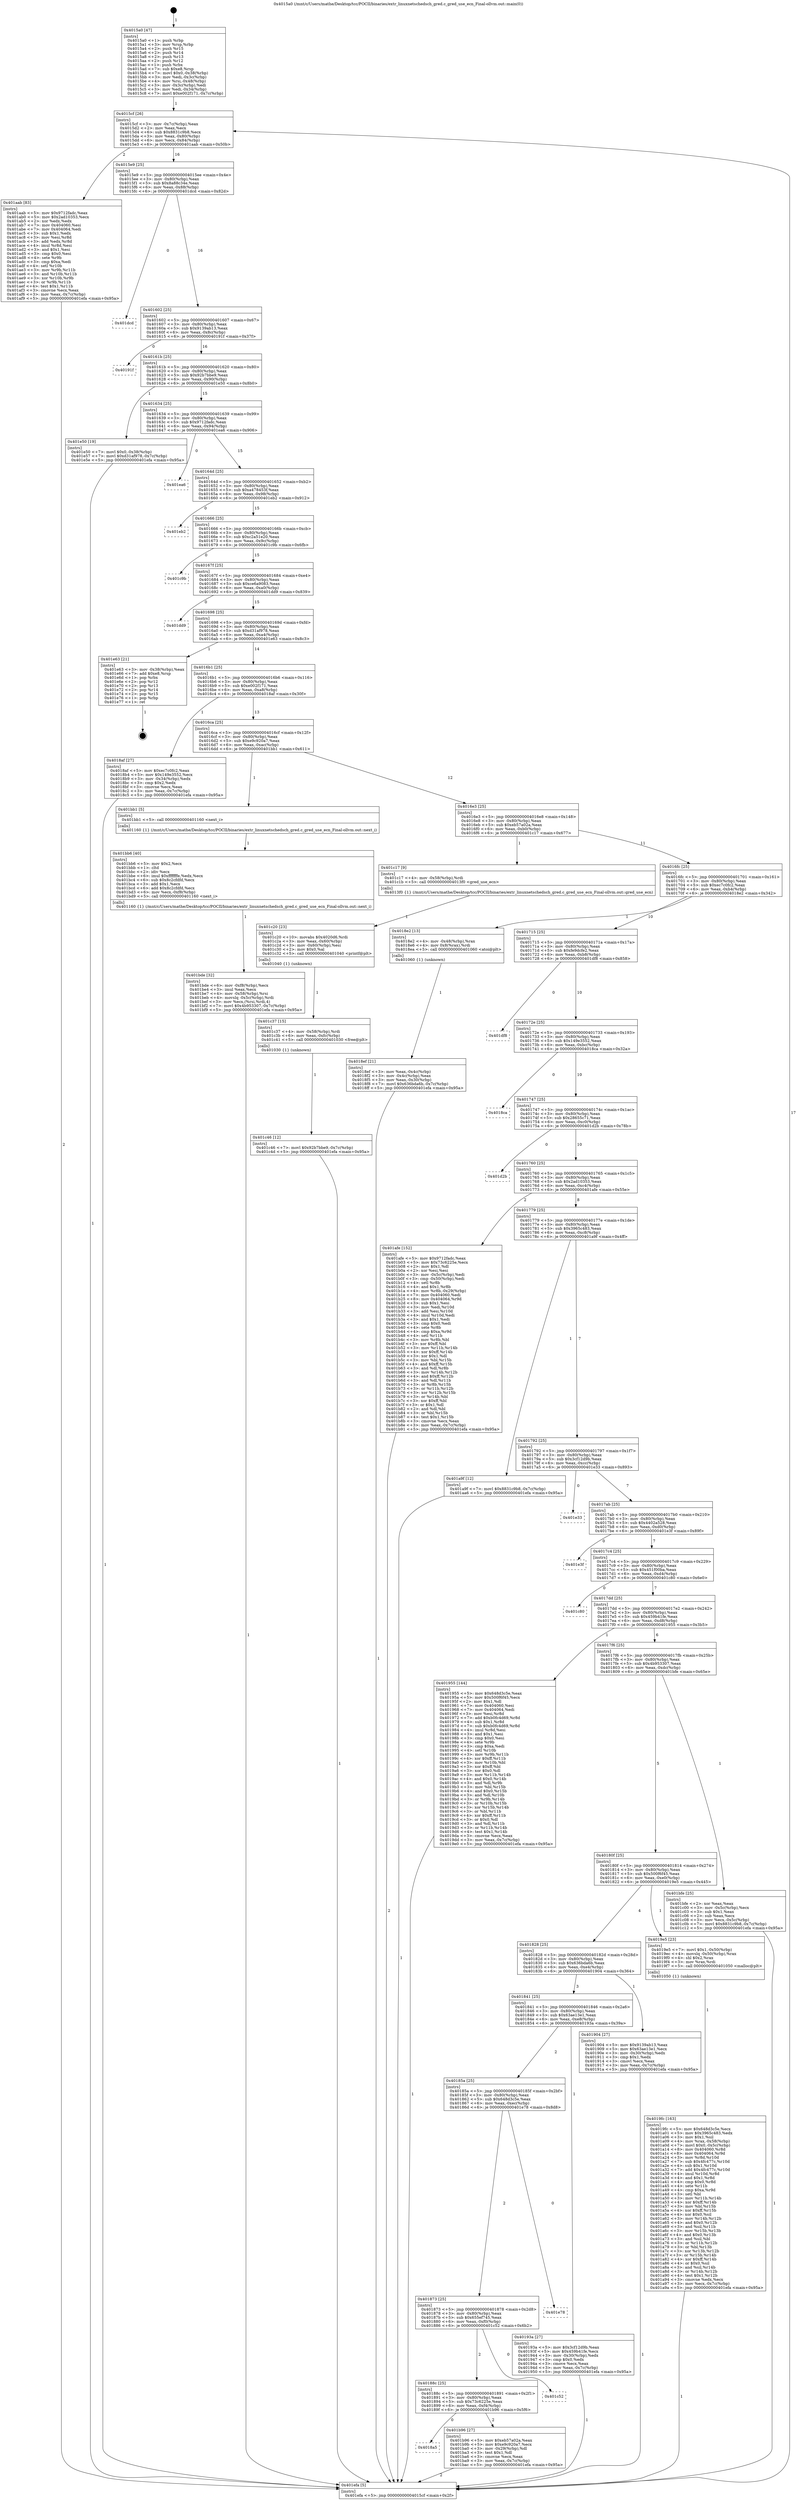 digraph "0x4015a0" {
  label = "0x4015a0 (/mnt/c/Users/mathe/Desktop/tcc/POCII/binaries/extr_linuxnetschedsch_gred.c_gred_use_ecn_Final-ollvm.out::main(0))"
  labelloc = "t"
  node[shape=record]

  Entry [label="",width=0.3,height=0.3,shape=circle,fillcolor=black,style=filled]
  "0x4015cf" [label="{
     0x4015cf [26]\l
     | [instrs]\l
     &nbsp;&nbsp;0x4015cf \<+3\>: mov -0x7c(%rbp),%eax\l
     &nbsp;&nbsp;0x4015d2 \<+2\>: mov %eax,%ecx\l
     &nbsp;&nbsp;0x4015d4 \<+6\>: sub $0x8831c9b8,%ecx\l
     &nbsp;&nbsp;0x4015da \<+3\>: mov %eax,-0x80(%rbp)\l
     &nbsp;&nbsp;0x4015dd \<+6\>: mov %ecx,-0x84(%rbp)\l
     &nbsp;&nbsp;0x4015e3 \<+6\>: je 0000000000401aab \<main+0x50b\>\l
  }"]
  "0x401aab" [label="{
     0x401aab [83]\l
     | [instrs]\l
     &nbsp;&nbsp;0x401aab \<+5\>: mov $0x9712fadc,%eax\l
     &nbsp;&nbsp;0x401ab0 \<+5\>: mov $0x2ad10353,%ecx\l
     &nbsp;&nbsp;0x401ab5 \<+2\>: xor %edx,%edx\l
     &nbsp;&nbsp;0x401ab7 \<+7\>: mov 0x404060,%esi\l
     &nbsp;&nbsp;0x401abe \<+7\>: mov 0x404064,%edi\l
     &nbsp;&nbsp;0x401ac5 \<+3\>: sub $0x1,%edx\l
     &nbsp;&nbsp;0x401ac8 \<+3\>: mov %esi,%r8d\l
     &nbsp;&nbsp;0x401acb \<+3\>: add %edx,%r8d\l
     &nbsp;&nbsp;0x401ace \<+4\>: imul %r8d,%esi\l
     &nbsp;&nbsp;0x401ad2 \<+3\>: and $0x1,%esi\l
     &nbsp;&nbsp;0x401ad5 \<+3\>: cmp $0x0,%esi\l
     &nbsp;&nbsp;0x401ad8 \<+4\>: sete %r9b\l
     &nbsp;&nbsp;0x401adc \<+3\>: cmp $0xa,%edi\l
     &nbsp;&nbsp;0x401adf \<+4\>: setl %r10b\l
     &nbsp;&nbsp;0x401ae3 \<+3\>: mov %r9b,%r11b\l
     &nbsp;&nbsp;0x401ae6 \<+3\>: and %r10b,%r11b\l
     &nbsp;&nbsp;0x401ae9 \<+3\>: xor %r10b,%r9b\l
     &nbsp;&nbsp;0x401aec \<+3\>: or %r9b,%r11b\l
     &nbsp;&nbsp;0x401aef \<+4\>: test $0x1,%r11b\l
     &nbsp;&nbsp;0x401af3 \<+3\>: cmovne %ecx,%eax\l
     &nbsp;&nbsp;0x401af6 \<+3\>: mov %eax,-0x7c(%rbp)\l
     &nbsp;&nbsp;0x401af9 \<+5\>: jmp 0000000000401efa \<main+0x95a\>\l
  }"]
  "0x4015e9" [label="{
     0x4015e9 [25]\l
     | [instrs]\l
     &nbsp;&nbsp;0x4015e9 \<+5\>: jmp 00000000004015ee \<main+0x4e\>\l
     &nbsp;&nbsp;0x4015ee \<+3\>: mov -0x80(%rbp),%eax\l
     &nbsp;&nbsp;0x4015f1 \<+5\>: sub $0x8a88c34e,%eax\l
     &nbsp;&nbsp;0x4015f6 \<+6\>: mov %eax,-0x88(%rbp)\l
     &nbsp;&nbsp;0x4015fc \<+6\>: je 0000000000401dcd \<main+0x82d\>\l
  }"]
  Exit [label="",width=0.3,height=0.3,shape=circle,fillcolor=black,style=filled,peripheries=2]
  "0x401dcd" [label="{
     0x401dcd\l
  }", style=dashed]
  "0x401602" [label="{
     0x401602 [25]\l
     | [instrs]\l
     &nbsp;&nbsp;0x401602 \<+5\>: jmp 0000000000401607 \<main+0x67\>\l
     &nbsp;&nbsp;0x401607 \<+3\>: mov -0x80(%rbp),%eax\l
     &nbsp;&nbsp;0x40160a \<+5\>: sub $0x9139ab13,%eax\l
     &nbsp;&nbsp;0x40160f \<+6\>: mov %eax,-0x8c(%rbp)\l
     &nbsp;&nbsp;0x401615 \<+6\>: je 000000000040191f \<main+0x37f\>\l
  }"]
  "0x401c46" [label="{
     0x401c46 [12]\l
     | [instrs]\l
     &nbsp;&nbsp;0x401c46 \<+7\>: movl $0x92b7bbe9,-0x7c(%rbp)\l
     &nbsp;&nbsp;0x401c4d \<+5\>: jmp 0000000000401efa \<main+0x95a\>\l
  }"]
  "0x40191f" [label="{
     0x40191f\l
  }", style=dashed]
  "0x40161b" [label="{
     0x40161b [25]\l
     | [instrs]\l
     &nbsp;&nbsp;0x40161b \<+5\>: jmp 0000000000401620 \<main+0x80\>\l
     &nbsp;&nbsp;0x401620 \<+3\>: mov -0x80(%rbp),%eax\l
     &nbsp;&nbsp;0x401623 \<+5\>: sub $0x92b7bbe9,%eax\l
     &nbsp;&nbsp;0x401628 \<+6\>: mov %eax,-0x90(%rbp)\l
     &nbsp;&nbsp;0x40162e \<+6\>: je 0000000000401e50 \<main+0x8b0\>\l
  }"]
  "0x401c37" [label="{
     0x401c37 [15]\l
     | [instrs]\l
     &nbsp;&nbsp;0x401c37 \<+4\>: mov -0x58(%rbp),%rdi\l
     &nbsp;&nbsp;0x401c3b \<+6\>: mov %eax,-0xfc(%rbp)\l
     &nbsp;&nbsp;0x401c41 \<+5\>: call 0000000000401030 \<free@plt\>\l
     | [calls]\l
     &nbsp;&nbsp;0x401030 \{1\} (unknown)\l
  }"]
  "0x401e50" [label="{
     0x401e50 [19]\l
     | [instrs]\l
     &nbsp;&nbsp;0x401e50 \<+7\>: movl $0x0,-0x38(%rbp)\l
     &nbsp;&nbsp;0x401e57 \<+7\>: movl $0xd31af978,-0x7c(%rbp)\l
     &nbsp;&nbsp;0x401e5e \<+5\>: jmp 0000000000401efa \<main+0x95a\>\l
  }"]
  "0x401634" [label="{
     0x401634 [25]\l
     | [instrs]\l
     &nbsp;&nbsp;0x401634 \<+5\>: jmp 0000000000401639 \<main+0x99\>\l
     &nbsp;&nbsp;0x401639 \<+3\>: mov -0x80(%rbp),%eax\l
     &nbsp;&nbsp;0x40163c \<+5\>: sub $0x9712fadc,%eax\l
     &nbsp;&nbsp;0x401641 \<+6\>: mov %eax,-0x94(%rbp)\l
     &nbsp;&nbsp;0x401647 \<+6\>: je 0000000000401ea6 \<main+0x906\>\l
  }"]
  "0x401c20" [label="{
     0x401c20 [23]\l
     | [instrs]\l
     &nbsp;&nbsp;0x401c20 \<+10\>: movabs $0x4020d6,%rdi\l
     &nbsp;&nbsp;0x401c2a \<+3\>: mov %eax,-0x60(%rbp)\l
     &nbsp;&nbsp;0x401c2d \<+3\>: mov -0x60(%rbp),%esi\l
     &nbsp;&nbsp;0x401c30 \<+2\>: mov $0x0,%al\l
     &nbsp;&nbsp;0x401c32 \<+5\>: call 0000000000401040 \<printf@plt\>\l
     | [calls]\l
     &nbsp;&nbsp;0x401040 \{1\} (unknown)\l
  }"]
  "0x401ea6" [label="{
     0x401ea6\l
  }", style=dashed]
  "0x40164d" [label="{
     0x40164d [25]\l
     | [instrs]\l
     &nbsp;&nbsp;0x40164d \<+5\>: jmp 0000000000401652 \<main+0xb2\>\l
     &nbsp;&nbsp;0x401652 \<+3\>: mov -0x80(%rbp),%eax\l
     &nbsp;&nbsp;0x401655 \<+5\>: sub $0xa478453f,%eax\l
     &nbsp;&nbsp;0x40165a \<+6\>: mov %eax,-0x98(%rbp)\l
     &nbsp;&nbsp;0x401660 \<+6\>: je 0000000000401eb2 \<main+0x912\>\l
  }"]
  "0x401bde" [label="{
     0x401bde [32]\l
     | [instrs]\l
     &nbsp;&nbsp;0x401bde \<+6\>: mov -0xf8(%rbp),%ecx\l
     &nbsp;&nbsp;0x401be4 \<+3\>: imul %eax,%ecx\l
     &nbsp;&nbsp;0x401be7 \<+4\>: mov -0x58(%rbp),%rsi\l
     &nbsp;&nbsp;0x401beb \<+4\>: movslq -0x5c(%rbp),%rdi\l
     &nbsp;&nbsp;0x401bef \<+3\>: mov %ecx,(%rsi,%rdi,4)\l
     &nbsp;&nbsp;0x401bf2 \<+7\>: movl $0x4b953307,-0x7c(%rbp)\l
     &nbsp;&nbsp;0x401bf9 \<+5\>: jmp 0000000000401efa \<main+0x95a\>\l
  }"]
  "0x401eb2" [label="{
     0x401eb2\l
  }", style=dashed]
  "0x401666" [label="{
     0x401666 [25]\l
     | [instrs]\l
     &nbsp;&nbsp;0x401666 \<+5\>: jmp 000000000040166b \<main+0xcb\>\l
     &nbsp;&nbsp;0x40166b \<+3\>: mov -0x80(%rbp),%eax\l
     &nbsp;&nbsp;0x40166e \<+5\>: sub $0xc2a51e20,%eax\l
     &nbsp;&nbsp;0x401673 \<+6\>: mov %eax,-0x9c(%rbp)\l
     &nbsp;&nbsp;0x401679 \<+6\>: je 0000000000401c9b \<main+0x6fb\>\l
  }"]
  "0x401bb6" [label="{
     0x401bb6 [40]\l
     | [instrs]\l
     &nbsp;&nbsp;0x401bb6 \<+5\>: mov $0x2,%ecx\l
     &nbsp;&nbsp;0x401bbb \<+1\>: cltd\l
     &nbsp;&nbsp;0x401bbc \<+2\>: idiv %ecx\l
     &nbsp;&nbsp;0x401bbe \<+6\>: imul $0xfffffffe,%edx,%ecx\l
     &nbsp;&nbsp;0x401bc4 \<+6\>: sub $0x8c2cfdfd,%ecx\l
     &nbsp;&nbsp;0x401bca \<+3\>: add $0x1,%ecx\l
     &nbsp;&nbsp;0x401bcd \<+6\>: add $0x8c2cfdfd,%ecx\l
     &nbsp;&nbsp;0x401bd3 \<+6\>: mov %ecx,-0xf8(%rbp)\l
     &nbsp;&nbsp;0x401bd9 \<+5\>: call 0000000000401160 \<next_i\>\l
     | [calls]\l
     &nbsp;&nbsp;0x401160 \{1\} (/mnt/c/Users/mathe/Desktop/tcc/POCII/binaries/extr_linuxnetschedsch_gred.c_gred_use_ecn_Final-ollvm.out::next_i)\l
  }"]
  "0x401c9b" [label="{
     0x401c9b\l
  }", style=dashed]
  "0x40167f" [label="{
     0x40167f [25]\l
     | [instrs]\l
     &nbsp;&nbsp;0x40167f \<+5\>: jmp 0000000000401684 \<main+0xe4\>\l
     &nbsp;&nbsp;0x401684 \<+3\>: mov -0x80(%rbp),%eax\l
     &nbsp;&nbsp;0x401687 \<+5\>: sub $0xce6a9083,%eax\l
     &nbsp;&nbsp;0x40168c \<+6\>: mov %eax,-0xa0(%rbp)\l
     &nbsp;&nbsp;0x401692 \<+6\>: je 0000000000401dd9 \<main+0x839\>\l
  }"]
  "0x4018a5" [label="{
     0x4018a5\l
  }", style=dashed]
  "0x401dd9" [label="{
     0x401dd9\l
  }", style=dashed]
  "0x401698" [label="{
     0x401698 [25]\l
     | [instrs]\l
     &nbsp;&nbsp;0x401698 \<+5\>: jmp 000000000040169d \<main+0xfd\>\l
     &nbsp;&nbsp;0x40169d \<+3\>: mov -0x80(%rbp),%eax\l
     &nbsp;&nbsp;0x4016a0 \<+5\>: sub $0xd31af978,%eax\l
     &nbsp;&nbsp;0x4016a5 \<+6\>: mov %eax,-0xa4(%rbp)\l
     &nbsp;&nbsp;0x4016ab \<+6\>: je 0000000000401e63 \<main+0x8c3\>\l
  }"]
  "0x401b96" [label="{
     0x401b96 [27]\l
     | [instrs]\l
     &nbsp;&nbsp;0x401b96 \<+5\>: mov $0xeb57a02a,%eax\l
     &nbsp;&nbsp;0x401b9b \<+5\>: mov $0xe9c920a7,%ecx\l
     &nbsp;&nbsp;0x401ba0 \<+3\>: mov -0x29(%rbp),%dl\l
     &nbsp;&nbsp;0x401ba3 \<+3\>: test $0x1,%dl\l
     &nbsp;&nbsp;0x401ba6 \<+3\>: cmovne %ecx,%eax\l
     &nbsp;&nbsp;0x401ba9 \<+3\>: mov %eax,-0x7c(%rbp)\l
     &nbsp;&nbsp;0x401bac \<+5\>: jmp 0000000000401efa \<main+0x95a\>\l
  }"]
  "0x401e63" [label="{
     0x401e63 [21]\l
     | [instrs]\l
     &nbsp;&nbsp;0x401e63 \<+3\>: mov -0x38(%rbp),%eax\l
     &nbsp;&nbsp;0x401e66 \<+7\>: add $0xe8,%rsp\l
     &nbsp;&nbsp;0x401e6d \<+1\>: pop %rbx\l
     &nbsp;&nbsp;0x401e6e \<+2\>: pop %r12\l
     &nbsp;&nbsp;0x401e70 \<+2\>: pop %r13\l
     &nbsp;&nbsp;0x401e72 \<+2\>: pop %r14\l
     &nbsp;&nbsp;0x401e74 \<+2\>: pop %r15\l
     &nbsp;&nbsp;0x401e76 \<+1\>: pop %rbp\l
     &nbsp;&nbsp;0x401e77 \<+1\>: ret\l
  }"]
  "0x4016b1" [label="{
     0x4016b1 [25]\l
     | [instrs]\l
     &nbsp;&nbsp;0x4016b1 \<+5\>: jmp 00000000004016b6 \<main+0x116\>\l
     &nbsp;&nbsp;0x4016b6 \<+3\>: mov -0x80(%rbp),%eax\l
     &nbsp;&nbsp;0x4016b9 \<+5\>: sub $0xe002f171,%eax\l
     &nbsp;&nbsp;0x4016be \<+6\>: mov %eax,-0xa8(%rbp)\l
     &nbsp;&nbsp;0x4016c4 \<+6\>: je 00000000004018af \<main+0x30f\>\l
  }"]
  "0x40188c" [label="{
     0x40188c [25]\l
     | [instrs]\l
     &nbsp;&nbsp;0x40188c \<+5\>: jmp 0000000000401891 \<main+0x2f1\>\l
     &nbsp;&nbsp;0x401891 \<+3\>: mov -0x80(%rbp),%eax\l
     &nbsp;&nbsp;0x401894 \<+5\>: sub $0x73c6225e,%eax\l
     &nbsp;&nbsp;0x401899 \<+6\>: mov %eax,-0xf4(%rbp)\l
     &nbsp;&nbsp;0x40189f \<+6\>: je 0000000000401b96 \<main+0x5f6\>\l
  }"]
  "0x4018af" [label="{
     0x4018af [27]\l
     | [instrs]\l
     &nbsp;&nbsp;0x4018af \<+5\>: mov $0xec7c0fc2,%eax\l
     &nbsp;&nbsp;0x4018b4 \<+5\>: mov $0x149e3552,%ecx\l
     &nbsp;&nbsp;0x4018b9 \<+3\>: mov -0x34(%rbp),%edx\l
     &nbsp;&nbsp;0x4018bc \<+3\>: cmp $0x2,%edx\l
     &nbsp;&nbsp;0x4018bf \<+3\>: cmovne %ecx,%eax\l
     &nbsp;&nbsp;0x4018c2 \<+3\>: mov %eax,-0x7c(%rbp)\l
     &nbsp;&nbsp;0x4018c5 \<+5\>: jmp 0000000000401efa \<main+0x95a\>\l
  }"]
  "0x4016ca" [label="{
     0x4016ca [25]\l
     | [instrs]\l
     &nbsp;&nbsp;0x4016ca \<+5\>: jmp 00000000004016cf \<main+0x12f\>\l
     &nbsp;&nbsp;0x4016cf \<+3\>: mov -0x80(%rbp),%eax\l
     &nbsp;&nbsp;0x4016d2 \<+5\>: sub $0xe9c920a7,%eax\l
     &nbsp;&nbsp;0x4016d7 \<+6\>: mov %eax,-0xac(%rbp)\l
     &nbsp;&nbsp;0x4016dd \<+6\>: je 0000000000401bb1 \<main+0x611\>\l
  }"]
  "0x401efa" [label="{
     0x401efa [5]\l
     | [instrs]\l
     &nbsp;&nbsp;0x401efa \<+5\>: jmp 00000000004015cf \<main+0x2f\>\l
  }"]
  "0x4015a0" [label="{
     0x4015a0 [47]\l
     | [instrs]\l
     &nbsp;&nbsp;0x4015a0 \<+1\>: push %rbp\l
     &nbsp;&nbsp;0x4015a1 \<+3\>: mov %rsp,%rbp\l
     &nbsp;&nbsp;0x4015a4 \<+2\>: push %r15\l
     &nbsp;&nbsp;0x4015a6 \<+2\>: push %r14\l
     &nbsp;&nbsp;0x4015a8 \<+2\>: push %r13\l
     &nbsp;&nbsp;0x4015aa \<+2\>: push %r12\l
     &nbsp;&nbsp;0x4015ac \<+1\>: push %rbx\l
     &nbsp;&nbsp;0x4015ad \<+7\>: sub $0xe8,%rsp\l
     &nbsp;&nbsp;0x4015b4 \<+7\>: movl $0x0,-0x38(%rbp)\l
     &nbsp;&nbsp;0x4015bb \<+3\>: mov %edi,-0x3c(%rbp)\l
     &nbsp;&nbsp;0x4015be \<+4\>: mov %rsi,-0x48(%rbp)\l
     &nbsp;&nbsp;0x4015c2 \<+3\>: mov -0x3c(%rbp),%edi\l
     &nbsp;&nbsp;0x4015c5 \<+3\>: mov %edi,-0x34(%rbp)\l
     &nbsp;&nbsp;0x4015c8 \<+7\>: movl $0xe002f171,-0x7c(%rbp)\l
  }"]
  "0x401c52" [label="{
     0x401c52\l
  }", style=dashed]
  "0x401bb1" [label="{
     0x401bb1 [5]\l
     | [instrs]\l
     &nbsp;&nbsp;0x401bb1 \<+5\>: call 0000000000401160 \<next_i\>\l
     | [calls]\l
     &nbsp;&nbsp;0x401160 \{1\} (/mnt/c/Users/mathe/Desktop/tcc/POCII/binaries/extr_linuxnetschedsch_gred.c_gred_use_ecn_Final-ollvm.out::next_i)\l
  }"]
  "0x4016e3" [label="{
     0x4016e3 [25]\l
     | [instrs]\l
     &nbsp;&nbsp;0x4016e3 \<+5\>: jmp 00000000004016e8 \<main+0x148\>\l
     &nbsp;&nbsp;0x4016e8 \<+3\>: mov -0x80(%rbp),%eax\l
     &nbsp;&nbsp;0x4016eb \<+5\>: sub $0xeb57a02a,%eax\l
     &nbsp;&nbsp;0x4016f0 \<+6\>: mov %eax,-0xb0(%rbp)\l
     &nbsp;&nbsp;0x4016f6 \<+6\>: je 0000000000401c17 \<main+0x677\>\l
  }"]
  "0x401873" [label="{
     0x401873 [25]\l
     | [instrs]\l
     &nbsp;&nbsp;0x401873 \<+5\>: jmp 0000000000401878 \<main+0x2d8\>\l
     &nbsp;&nbsp;0x401878 \<+3\>: mov -0x80(%rbp),%eax\l
     &nbsp;&nbsp;0x40187b \<+5\>: sub $0x655ef745,%eax\l
     &nbsp;&nbsp;0x401880 \<+6\>: mov %eax,-0xf0(%rbp)\l
     &nbsp;&nbsp;0x401886 \<+6\>: je 0000000000401c52 \<main+0x6b2\>\l
  }"]
  "0x401c17" [label="{
     0x401c17 [9]\l
     | [instrs]\l
     &nbsp;&nbsp;0x401c17 \<+4\>: mov -0x58(%rbp),%rdi\l
     &nbsp;&nbsp;0x401c1b \<+5\>: call 00000000004013f0 \<gred_use_ecn\>\l
     | [calls]\l
     &nbsp;&nbsp;0x4013f0 \{1\} (/mnt/c/Users/mathe/Desktop/tcc/POCII/binaries/extr_linuxnetschedsch_gred.c_gred_use_ecn_Final-ollvm.out::gred_use_ecn)\l
  }"]
  "0x4016fc" [label="{
     0x4016fc [25]\l
     | [instrs]\l
     &nbsp;&nbsp;0x4016fc \<+5\>: jmp 0000000000401701 \<main+0x161\>\l
     &nbsp;&nbsp;0x401701 \<+3\>: mov -0x80(%rbp),%eax\l
     &nbsp;&nbsp;0x401704 \<+5\>: sub $0xec7c0fc2,%eax\l
     &nbsp;&nbsp;0x401709 \<+6\>: mov %eax,-0xb4(%rbp)\l
     &nbsp;&nbsp;0x40170f \<+6\>: je 00000000004018e2 \<main+0x342\>\l
  }"]
  "0x401e78" [label="{
     0x401e78\l
  }", style=dashed]
  "0x4018e2" [label="{
     0x4018e2 [13]\l
     | [instrs]\l
     &nbsp;&nbsp;0x4018e2 \<+4\>: mov -0x48(%rbp),%rax\l
     &nbsp;&nbsp;0x4018e6 \<+4\>: mov 0x8(%rax),%rdi\l
     &nbsp;&nbsp;0x4018ea \<+5\>: call 0000000000401060 \<atoi@plt\>\l
     | [calls]\l
     &nbsp;&nbsp;0x401060 \{1\} (unknown)\l
  }"]
  "0x401715" [label="{
     0x401715 [25]\l
     | [instrs]\l
     &nbsp;&nbsp;0x401715 \<+5\>: jmp 000000000040171a \<main+0x17a\>\l
     &nbsp;&nbsp;0x40171a \<+3\>: mov -0x80(%rbp),%eax\l
     &nbsp;&nbsp;0x40171d \<+5\>: sub $0xfe9dcfe2,%eax\l
     &nbsp;&nbsp;0x401722 \<+6\>: mov %eax,-0xb8(%rbp)\l
     &nbsp;&nbsp;0x401728 \<+6\>: je 0000000000401df8 \<main+0x858\>\l
  }"]
  "0x4018ef" [label="{
     0x4018ef [21]\l
     | [instrs]\l
     &nbsp;&nbsp;0x4018ef \<+3\>: mov %eax,-0x4c(%rbp)\l
     &nbsp;&nbsp;0x4018f2 \<+3\>: mov -0x4c(%rbp),%eax\l
     &nbsp;&nbsp;0x4018f5 \<+3\>: mov %eax,-0x30(%rbp)\l
     &nbsp;&nbsp;0x4018f8 \<+7\>: movl $0x636bda6b,-0x7c(%rbp)\l
     &nbsp;&nbsp;0x4018ff \<+5\>: jmp 0000000000401efa \<main+0x95a\>\l
  }"]
  "0x4019fc" [label="{
     0x4019fc [163]\l
     | [instrs]\l
     &nbsp;&nbsp;0x4019fc \<+5\>: mov $0x648d3c5e,%ecx\l
     &nbsp;&nbsp;0x401a01 \<+5\>: mov $0x3965c483,%edx\l
     &nbsp;&nbsp;0x401a06 \<+3\>: mov $0x1,%sil\l
     &nbsp;&nbsp;0x401a09 \<+4\>: mov %rax,-0x58(%rbp)\l
     &nbsp;&nbsp;0x401a0d \<+7\>: movl $0x0,-0x5c(%rbp)\l
     &nbsp;&nbsp;0x401a14 \<+8\>: mov 0x404060,%r8d\l
     &nbsp;&nbsp;0x401a1c \<+8\>: mov 0x404064,%r9d\l
     &nbsp;&nbsp;0x401a24 \<+3\>: mov %r8d,%r10d\l
     &nbsp;&nbsp;0x401a27 \<+7\>: sub $0x4fc477c,%r10d\l
     &nbsp;&nbsp;0x401a2e \<+4\>: sub $0x1,%r10d\l
     &nbsp;&nbsp;0x401a32 \<+7\>: add $0x4fc477c,%r10d\l
     &nbsp;&nbsp;0x401a39 \<+4\>: imul %r10d,%r8d\l
     &nbsp;&nbsp;0x401a3d \<+4\>: and $0x1,%r8d\l
     &nbsp;&nbsp;0x401a41 \<+4\>: cmp $0x0,%r8d\l
     &nbsp;&nbsp;0x401a45 \<+4\>: sete %r11b\l
     &nbsp;&nbsp;0x401a49 \<+4\>: cmp $0xa,%r9d\l
     &nbsp;&nbsp;0x401a4d \<+3\>: setl %bl\l
     &nbsp;&nbsp;0x401a50 \<+3\>: mov %r11b,%r14b\l
     &nbsp;&nbsp;0x401a53 \<+4\>: xor $0xff,%r14b\l
     &nbsp;&nbsp;0x401a57 \<+3\>: mov %bl,%r15b\l
     &nbsp;&nbsp;0x401a5a \<+4\>: xor $0xff,%r15b\l
     &nbsp;&nbsp;0x401a5e \<+4\>: xor $0x0,%sil\l
     &nbsp;&nbsp;0x401a62 \<+3\>: mov %r14b,%r12b\l
     &nbsp;&nbsp;0x401a65 \<+4\>: and $0x0,%r12b\l
     &nbsp;&nbsp;0x401a69 \<+3\>: and %sil,%r11b\l
     &nbsp;&nbsp;0x401a6c \<+3\>: mov %r15b,%r13b\l
     &nbsp;&nbsp;0x401a6f \<+4\>: and $0x0,%r13b\l
     &nbsp;&nbsp;0x401a73 \<+3\>: and %sil,%bl\l
     &nbsp;&nbsp;0x401a76 \<+3\>: or %r11b,%r12b\l
     &nbsp;&nbsp;0x401a79 \<+3\>: or %bl,%r13b\l
     &nbsp;&nbsp;0x401a7c \<+3\>: xor %r13b,%r12b\l
     &nbsp;&nbsp;0x401a7f \<+3\>: or %r15b,%r14b\l
     &nbsp;&nbsp;0x401a82 \<+4\>: xor $0xff,%r14b\l
     &nbsp;&nbsp;0x401a86 \<+4\>: or $0x0,%sil\l
     &nbsp;&nbsp;0x401a8a \<+3\>: and %sil,%r14b\l
     &nbsp;&nbsp;0x401a8d \<+3\>: or %r14b,%r12b\l
     &nbsp;&nbsp;0x401a90 \<+4\>: test $0x1,%r12b\l
     &nbsp;&nbsp;0x401a94 \<+3\>: cmovne %edx,%ecx\l
     &nbsp;&nbsp;0x401a97 \<+3\>: mov %ecx,-0x7c(%rbp)\l
     &nbsp;&nbsp;0x401a9a \<+5\>: jmp 0000000000401efa \<main+0x95a\>\l
  }"]
  "0x401df8" [label="{
     0x401df8\l
  }", style=dashed]
  "0x40172e" [label="{
     0x40172e [25]\l
     | [instrs]\l
     &nbsp;&nbsp;0x40172e \<+5\>: jmp 0000000000401733 \<main+0x193\>\l
     &nbsp;&nbsp;0x401733 \<+3\>: mov -0x80(%rbp),%eax\l
     &nbsp;&nbsp;0x401736 \<+5\>: sub $0x149e3552,%eax\l
     &nbsp;&nbsp;0x40173b \<+6\>: mov %eax,-0xbc(%rbp)\l
     &nbsp;&nbsp;0x401741 \<+6\>: je 00000000004018ca \<main+0x32a\>\l
  }"]
  "0x40185a" [label="{
     0x40185a [25]\l
     | [instrs]\l
     &nbsp;&nbsp;0x40185a \<+5\>: jmp 000000000040185f \<main+0x2bf\>\l
     &nbsp;&nbsp;0x40185f \<+3\>: mov -0x80(%rbp),%eax\l
     &nbsp;&nbsp;0x401862 \<+5\>: sub $0x648d3c5e,%eax\l
     &nbsp;&nbsp;0x401867 \<+6\>: mov %eax,-0xec(%rbp)\l
     &nbsp;&nbsp;0x40186d \<+6\>: je 0000000000401e78 \<main+0x8d8\>\l
  }"]
  "0x4018ca" [label="{
     0x4018ca\l
  }", style=dashed]
  "0x401747" [label="{
     0x401747 [25]\l
     | [instrs]\l
     &nbsp;&nbsp;0x401747 \<+5\>: jmp 000000000040174c \<main+0x1ac\>\l
     &nbsp;&nbsp;0x40174c \<+3\>: mov -0x80(%rbp),%eax\l
     &nbsp;&nbsp;0x40174f \<+5\>: sub $0x28655c71,%eax\l
     &nbsp;&nbsp;0x401754 \<+6\>: mov %eax,-0xc0(%rbp)\l
     &nbsp;&nbsp;0x40175a \<+6\>: je 0000000000401d2b \<main+0x78b\>\l
  }"]
  "0x40193a" [label="{
     0x40193a [27]\l
     | [instrs]\l
     &nbsp;&nbsp;0x40193a \<+5\>: mov $0x3cf12d9b,%eax\l
     &nbsp;&nbsp;0x40193f \<+5\>: mov $0x459b41fe,%ecx\l
     &nbsp;&nbsp;0x401944 \<+3\>: mov -0x30(%rbp),%edx\l
     &nbsp;&nbsp;0x401947 \<+3\>: cmp $0x0,%edx\l
     &nbsp;&nbsp;0x40194a \<+3\>: cmove %ecx,%eax\l
     &nbsp;&nbsp;0x40194d \<+3\>: mov %eax,-0x7c(%rbp)\l
     &nbsp;&nbsp;0x401950 \<+5\>: jmp 0000000000401efa \<main+0x95a\>\l
  }"]
  "0x401d2b" [label="{
     0x401d2b\l
  }", style=dashed]
  "0x401760" [label="{
     0x401760 [25]\l
     | [instrs]\l
     &nbsp;&nbsp;0x401760 \<+5\>: jmp 0000000000401765 \<main+0x1c5\>\l
     &nbsp;&nbsp;0x401765 \<+3\>: mov -0x80(%rbp),%eax\l
     &nbsp;&nbsp;0x401768 \<+5\>: sub $0x2ad10353,%eax\l
     &nbsp;&nbsp;0x40176d \<+6\>: mov %eax,-0xc4(%rbp)\l
     &nbsp;&nbsp;0x401773 \<+6\>: je 0000000000401afe \<main+0x55e\>\l
  }"]
  "0x401841" [label="{
     0x401841 [25]\l
     | [instrs]\l
     &nbsp;&nbsp;0x401841 \<+5\>: jmp 0000000000401846 \<main+0x2a6\>\l
     &nbsp;&nbsp;0x401846 \<+3\>: mov -0x80(%rbp),%eax\l
     &nbsp;&nbsp;0x401849 \<+5\>: sub $0x63ae13e1,%eax\l
     &nbsp;&nbsp;0x40184e \<+6\>: mov %eax,-0xe8(%rbp)\l
     &nbsp;&nbsp;0x401854 \<+6\>: je 000000000040193a \<main+0x39a\>\l
  }"]
  "0x401afe" [label="{
     0x401afe [152]\l
     | [instrs]\l
     &nbsp;&nbsp;0x401afe \<+5\>: mov $0x9712fadc,%eax\l
     &nbsp;&nbsp;0x401b03 \<+5\>: mov $0x73c6225e,%ecx\l
     &nbsp;&nbsp;0x401b08 \<+2\>: mov $0x1,%dl\l
     &nbsp;&nbsp;0x401b0a \<+2\>: xor %esi,%esi\l
     &nbsp;&nbsp;0x401b0c \<+3\>: mov -0x5c(%rbp),%edi\l
     &nbsp;&nbsp;0x401b0f \<+3\>: cmp -0x50(%rbp),%edi\l
     &nbsp;&nbsp;0x401b12 \<+4\>: setl %r8b\l
     &nbsp;&nbsp;0x401b16 \<+4\>: and $0x1,%r8b\l
     &nbsp;&nbsp;0x401b1a \<+4\>: mov %r8b,-0x29(%rbp)\l
     &nbsp;&nbsp;0x401b1e \<+7\>: mov 0x404060,%edi\l
     &nbsp;&nbsp;0x401b25 \<+8\>: mov 0x404064,%r9d\l
     &nbsp;&nbsp;0x401b2d \<+3\>: sub $0x1,%esi\l
     &nbsp;&nbsp;0x401b30 \<+3\>: mov %edi,%r10d\l
     &nbsp;&nbsp;0x401b33 \<+3\>: add %esi,%r10d\l
     &nbsp;&nbsp;0x401b36 \<+4\>: imul %r10d,%edi\l
     &nbsp;&nbsp;0x401b3a \<+3\>: and $0x1,%edi\l
     &nbsp;&nbsp;0x401b3d \<+3\>: cmp $0x0,%edi\l
     &nbsp;&nbsp;0x401b40 \<+4\>: sete %r8b\l
     &nbsp;&nbsp;0x401b44 \<+4\>: cmp $0xa,%r9d\l
     &nbsp;&nbsp;0x401b48 \<+4\>: setl %r11b\l
     &nbsp;&nbsp;0x401b4c \<+3\>: mov %r8b,%bl\l
     &nbsp;&nbsp;0x401b4f \<+3\>: xor $0xff,%bl\l
     &nbsp;&nbsp;0x401b52 \<+3\>: mov %r11b,%r14b\l
     &nbsp;&nbsp;0x401b55 \<+4\>: xor $0xff,%r14b\l
     &nbsp;&nbsp;0x401b59 \<+3\>: xor $0x1,%dl\l
     &nbsp;&nbsp;0x401b5c \<+3\>: mov %bl,%r15b\l
     &nbsp;&nbsp;0x401b5f \<+4\>: and $0xff,%r15b\l
     &nbsp;&nbsp;0x401b63 \<+3\>: and %dl,%r8b\l
     &nbsp;&nbsp;0x401b66 \<+3\>: mov %r14b,%r12b\l
     &nbsp;&nbsp;0x401b69 \<+4\>: and $0xff,%r12b\l
     &nbsp;&nbsp;0x401b6d \<+3\>: and %dl,%r11b\l
     &nbsp;&nbsp;0x401b70 \<+3\>: or %r8b,%r15b\l
     &nbsp;&nbsp;0x401b73 \<+3\>: or %r11b,%r12b\l
     &nbsp;&nbsp;0x401b76 \<+3\>: xor %r12b,%r15b\l
     &nbsp;&nbsp;0x401b79 \<+3\>: or %r14b,%bl\l
     &nbsp;&nbsp;0x401b7c \<+3\>: xor $0xff,%bl\l
     &nbsp;&nbsp;0x401b7f \<+3\>: or $0x1,%dl\l
     &nbsp;&nbsp;0x401b82 \<+2\>: and %dl,%bl\l
     &nbsp;&nbsp;0x401b84 \<+3\>: or %bl,%r15b\l
     &nbsp;&nbsp;0x401b87 \<+4\>: test $0x1,%r15b\l
     &nbsp;&nbsp;0x401b8b \<+3\>: cmovne %ecx,%eax\l
     &nbsp;&nbsp;0x401b8e \<+3\>: mov %eax,-0x7c(%rbp)\l
     &nbsp;&nbsp;0x401b91 \<+5\>: jmp 0000000000401efa \<main+0x95a\>\l
  }"]
  "0x401779" [label="{
     0x401779 [25]\l
     | [instrs]\l
     &nbsp;&nbsp;0x401779 \<+5\>: jmp 000000000040177e \<main+0x1de\>\l
     &nbsp;&nbsp;0x40177e \<+3\>: mov -0x80(%rbp),%eax\l
     &nbsp;&nbsp;0x401781 \<+5\>: sub $0x3965c483,%eax\l
     &nbsp;&nbsp;0x401786 \<+6\>: mov %eax,-0xc8(%rbp)\l
     &nbsp;&nbsp;0x40178c \<+6\>: je 0000000000401a9f \<main+0x4ff\>\l
  }"]
  "0x401904" [label="{
     0x401904 [27]\l
     | [instrs]\l
     &nbsp;&nbsp;0x401904 \<+5\>: mov $0x9139ab13,%eax\l
     &nbsp;&nbsp;0x401909 \<+5\>: mov $0x63ae13e1,%ecx\l
     &nbsp;&nbsp;0x40190e \<+3\>: mov -0x30(%rbp),%edx\l
     &nbsp;&nbsp;0x401911 \<+3\>: cmp $0x1,%edx\l
     &nbsp;&nbsp;0x401914 \<+3\>: cmovl %ecx,%eax\l
     &nbsp;&nbsp;0x401917 \<+3\>: mov %eax,-0x7c(%rbp)\l
     &nbsp;&nbsp;0x40191a \<+5\>: jmp 0000000000401efa \<main+0x95a\>\l
  }"]
  "0x401a9f" [label="{
     0x401a9f [12]\l
     | [instrs]\l
     &nbsp;&nbsp;0x401a9f \<+7\>: movl $0x8831c9b8,-0x7c(%rbp)\l
     &nbsp;&nbsp;0x401aa6 \<+5\>: jmp 0000000000401efa \<main+0x95a\>\l
  }"]
  "0x401792" [label="{
     0x401792 [25]\l
     | [instrs]\l
     &nbsp;&nbsp;0x401792 \<+5\>: jmp 0000000000401797 \<main+0x1f7\>\l
     &nbsp;&nbsp;0x401797 \<+3\>: mov -0x80(%rbp),%eax\l
     &nbsp;&nbsp;0x40179a \<+5\>: sub $0x3cf12d9b,%eax\l
     &nbsp;&nbsp;0x40179f \<+6\>: mov %eax,-0xcc(%rbp)\l
     &nbsp;&nbsp;0x4017a5 \<+6\>: je 0000000000401e33 \<main+0x893\>\l
  }"]
  "0x401828" [label="{
     0x401828 [25]\l
     | [instrs]\l
     &nbsp;&nbsp;0x401828 \<+5\>: jmp 000000000040182d \<main+0x28d\>\l
     &nbsp;&nbsp;0x40182d \<+3\>: mov -0x80(%rbp),%eax\l
     &nbsp;&nbsp;0x401830 \<+5\>: sub $0x636bda6b,%eax\l
     &nbsp;&nbsp;0x401835 \<+6\>: mov %eax,-0xe4(%rbp)\l
     &nbsp;&nbsp;0x40183b \<+6\>: je 0000000000401904 \<main+0x364\>\l
  }"]
  "0x401e33" [label="{
     0x401e33\l
  }", style=dashed]
  "0x4017ab" [label="{
     0x4017ab [25]\l
     | [instrs]\l
     &nbsp;&nbsp;0x4017ab \<+5\>: jmp 00000000004017b0 \<main+0x210\>\l
     &nbsp;&nbsp;0x4017b0 \<+3\>: mov -0x80(%rbp),%eax\l
     &nbsp;&nbsp;0x4017b3 \<+5\>: sub $0x4402a528,%eax\l
     &nbsp;&nbsp;0x4017b8 \<+6\>: mov %eax,-0xd0(%rbp)\l
     &nbsp;&nbsp;0x4017be \<+6\>: je 0000000000401e3f \<main+0x89f\>\l
  }"]
  "0x4019e5" [label="{
     0x4019e5 [23]\l
     | [instrs]\l
     &nbsp;&nbsp;0x4019e5 \<+7\>: movl $0x1,-0x50(%rbp)\l
     &nbsp;&nbsp;0x4019ec \<+4\>: movslq -0x50(%rbp),%rax\l
     &nbsp;&nbsp;0x4019f0 \<+4\>: shl $0x2,%rax\l
     &nbsp;&nbsp;0x4019f4 \<+3\>: mov %rax,%rdi\l
     &nbsp;&nbsp;0x4019f7 \<+5\>: call 0000000000401050 \<malloc@plt\>\l
     | [calls]\l
     &nbsp;&nbsp;0x401050 \{1\} (unknown)\l
  }"]
  "0x401e3f" [label="{
     0x401e3f\l
  }", style=dashed]
  "0x4017c4" [label="{
     0x4017c4 [25]\l
     | [instrs]\l
     &nbsp;&nbsp;0x4017c4 \<+5\>: jmp 00000000004017c9 \<main+0x229\>\l
     &nbsp;&nbsp;0x4017c9 \<+3\>: mov -0x80(%rbp),%eax\l
     &nbsp;&nbsp;0x4017cc \<+5\>: sub $0x451f00ba,%eax\l
     &nbsp;&nbsp;0x4017d1 \<+6\>: mov %eax,-0xd4(%rbp)\l
     &nbsp;&nbsp;0x4017d7 \<+6\>: je 0000000000401c80 \<main+0x6e0\>\l
  }"]
  "0x40180f" [label="{
     0x40180f [25]\l
     | [instrs]\l
     &nbsp;&nbsp;0x40180f \<+5\>: jmp 0000000000401814 \<main+0x274\>\l
     &nbsp;&nbsp;0x401814 \<+3\>: mov -0x80(%rbp),%eax\l
     &nbsp;&nbsp;0x401817 \<+5\>: sub $0x500f6f45,%eax\l
     &nbsp;&nbsp;0x40181c \<+6\>: mov %eax,-0xe0(%rbp)\l
     &nbsp;&nbsp;0x401822 \<+6\>: je 00000000004019e5 \<main+0x445\>\l
  }"]
  "0x401c80" [label="{
     0x401c80\l
  }", style=dashed]
  "0x4017dd" [label="{
     0x4017dd [25]\l
     | [instrs]\l
     &nbsp;&nbsp;0x4017dd \<+5\>: jmp 00000000004017e2 \<main+0x242\>\l
     &nbsp;&nbsp;0x4017e2 \<+3\>: mov -0x80(%rbp),%eax\l
     &nbsp;&nbsp;0x4017e5 \<+5\>: sub $0x459b41fe,%eax\l
     &nbsp;&nbsp;0x4017ea \<+6\>: mov %eax,-0xd8(%rbp)\l
     &nbsp;&nbsp;0x4017f0 \<+6\>: je 0000000000401955 \<main+0x3b5\>\l
  }"]
  "0x401bfe" [label="{
     0x401bfe [25]\l
     | [instrs]\l
     &nbsp;&nbsp;0x401bfe \<+2\>: xor %eax,%eax\l
     &nbsp;&nbsp;0x401c00 \<+3\>: mov -0x5c(%rbp),%ecx\l
     &nbsp;&nbsp;0x401c03 \<+3\>: sub $0x1,%eax\l
     &nbsp;&nbsp;0x401c06 \<+2\>: sub %eax,%ecx\l
     &nbsp;&nbsp;0x401c08 \<+3\>: mov %ecx,-0x5c(%rbp)\l
     &nbsp;&nbsp;0x401c0b \<+7\>: movl $0x8831c9b8,-0x7c(%rbp)\l
     &nbsp;&nbsp;0x401c12 \<+5\>: jmp 0000000000401efa \<main+0x95a\>\l
  }"]
  "0x401955" [label="{
     0x401955 [144]\l
     | [instrs]\l
     &nbsp;&nbsp;0x401955 \<+5\>: mov $0x648d3c5e,%eax\l
     &nbsp;&nbsp;0x40195a \<+5\>: mov $0x500f6f45,%ecx\l
     &nbsp;&nbsp;0x40195f \<+2\>: mov $0x1,%dl\l
     &nbsp;&nbsp;0x401961 \<+7\>: mov 0x404060,%esi\l
     &nbsp;&nbsp;0x401968 \<+7\>: mov 0x404064,%edi\l
     &nbsp;&nbsp;0x40196f \<+3\>: mov %esi,%r8d\l
     &nbsp;&nbsp;0x401972 \<+7\>: add $0xb0fc4d69,%r8d\l
     &nbsp;&nbsp;0x401979 \<+4\>: sub $0x1,%r8d\l
     &nbsp;&nbsp;0x40197d \<+7\>: sub $0xb0fc4d69,%r8d\l
     &nbsp;&nbsp;0x401984 \<+4\>: imul %r8d,%esi\l
     &nbsp;&nbsp;0x401988 \<+3\>: and $0x1,%esi\l
     &nbsp;&nbsp;0x40198b \<+3\>: cmp $0x0,%esi\l
     &nbsp;&nbsp;0x40198e \<+4\>: sete %r9b\l
     &nbsp;&nbsp;0x401992 \<+3\>: cmp $0xa,%edi\l
     &nbsp;&nbsp;0x401995 \<+4\>: setl %r10b\l
     &nbsp;&nbsp;0x401999 \<+3\>: mov %r9b,%r11b\l
     &nbsp;&nbsp;0x40199c \<+4\>: xor $0xff,%r11b\l
     &nbsp;&nbsp;0x4019a0 \<+3\>: mov %r10b,%bl\l
     &nbsp;&nbsp;0x4019a3 \<+3\>: xor $0xff,%bl\l
     &nbsp;&nbsp;0x4019a6 \<+3\>: xor $0x0,%dl\l
     &nbsp;&nbsp;0x4019a9 \<+3\>: mov %r11b,%r14b\l
     &nbsp;&nbsp;0x4019ac \<+4\>: and $0x0,%r14b\l
     &nbsp;&nbsp;0x4019b0 \<+3\>: and %dl,%r9b\l
     &nbsp;&nbsp;0x4019b3 \<+3\>: mov %bl,%r15b\l
     &nbsp;&nbsp;0x4019b6 \<+4\>: and $0x0,%r15b\l
     &nbsp;&nbsp;0x4019ba \<+3\>: and %dl,%r10b\l
     &nbsp;&nbsp;0x4019bd \<+3\>: or %r9b,%r14b\l
     &nbsp;&nbsp;0x4019c0 \<+3\>: or %r10b,%r15b\l
     &nbsp;&nbsp;0x4019c3 \<+3\>: xor %r15b,%r14b\l
     &nbsp;&nbsp;0x4019c6 \<+3\>: or %bl,%r11b\l
     &nbsp;&nbsp;0x4019c9 \<+4\>: xor $0xff,%r11b\l
     &nbsp;&nbsp;0x4019cd \<+3\>: or $0x0,%dl\l
     &nbsp;&nbsp;0x4019d0 \<+3\>: and %dl,%r11b\l
     &nbsp;&nbsp;0x4019d3 \<+3\>: or %r11b,%r14b\l
     &nbsp;&nbsp;0x4019d6 \<+4\>: test $0x1,%r14b\l
     &nbsp;&nbsp;0x4019da \<+3\>: cmovne %ecx,%eax\l
     &nbsp;&nbsp;0x4019dd \<+3\>: mov %eax,-0x7c(%rbp)\l
     &nbsp;&nbsp;0x4019e0 \<+5\>: jmp 0000000000401efa \<main+0x95a\>\l
  }"]
  "0x4017f6" [label="{
     0x4017f6 [25]\l
     | [instrs]\l
     &nbsp;&nbsp;0x4017f6 \<+5\>: jmp 00000000004017fb \<main+0x25b\>\l
     &nbsp;&nbsp;0x4017fb \<+3\>: mov -0x80(%rbp),%eax\l
     &nbsp;&nbsp;0x4017fe \<+5\>: sub $0x4b953307,%eax\l
     &nbsp;&nbsp;0x401803 \<+6\>: mov %eax,-0xdc(%rbp)\l
     &nbsp;&nbsp;0x401809 \<+6\>: je 0000000000401bfe \<main+0x65e\>\l
  }"]
  Entry -> "0x4015a0" [label=" 1"]
  "0x4015cf" -> "0x401aab" [label=" 2"]
  "0x4015cf" -> "0x4015e9" [label=" 16"]
  "0x401e63" -> Exit [label=" 1"]
  "0x4015e9" -> "0x401dcd" [label=" 0"]
  "0x4015e9" -> "0x401602" [label=" 16"]
  "0x401e50" -> "0x401efa" [label=" 1"]
  "0x401602" -> "0x40191f" [label=" 0"]
  "0x401602" -> "0x40161b" [label=" 16"]
  "0x401c46" -> "0x401efa" [label=" 1"]
  "0x40161b" -> "0x401e50" [label=" 1"]
  "0x40161b" -> "0x401634" [label=" 15"]
  "0x401c37" -> "0x401c46" [label=" 1"]
  "0x401634" -> "0x401ea6" [label=" 0"]
  "0x401634" -> "0x40164d" [label=" 15"]
  "0x401c20" -> "0x401c37" [label=" 1"]
  "0x40164d" -> "0x401eb2" [label=" 0"]
  "0x40164d" -> "0x401666" [label=" 15"]
  "0x401c17" -> "0x401c20" [label=" 1"]
  "0x401666" -> "0x401c9b" [label=" 0"]
  "0x401666" -> "0x40167f" [label=" 15"]
  "0x401bfe" -> "0x401efa" [label=" 1"]
  "0x40167f" -> "0x401dd9" [label=" 0"]
  "0x40167f" -> "0x401698" [label=" 15"]
  "0x401bde" -> "0x401efa" [label=" 1"]
  "0x401698" -> "0x401e63" [label=" 1"]
  "0x401698" -> "0x4016b1" [label=" 14"]
  "0x401bb6" -> "0x401bde" [label=" 1"]
  "0x4016b1" -> "0x4018af" [label=" 1"]
  "0x4016b1" -> "0x4016ca" [label=" 13"]
  "0x4018af" -> "0x401efa" [label=" 1"]
  "0x4015a0" -> "0x4015cf" [label=" 1"]
  "0x401efa" -> "0x4015cf" [label=" 17"]
  "0x401b96" -> "0x401efa" [label=" 2"]
  "0x4016ca" -> "0x401bb1" [label=" 1"]
  "0x4016ca" -> "0x4016e3" [label=" 12"]
  "0x40188c" -> "0x4018a5" [label=" 0"]
  "0x4016e3" -> "0x401c17" [label=" 1"]
  "0x4016e3" -> "0x4016fc" [label=" 11"]
  "0x401bb1" -> "0x401bb6" [label=" 1"]
  "0x4016fc" -> "0x4018e2" [label=" 1"]
  "0x4016fc" -> "0x401715" [label=" 10"]
  "0x4018e2" -> "0x4018ef" [label=" 1"]
  "0x4018ef" -> "0x401efa" [label=" 1"]
  "0x401873" -> "0x40188c" [label=" 2"]
  "0x401715" -> "0x401df8" [label=" 0"]
  "0x401715" -> "0x40172e" [label=" 10"]
  "0x40188c" -> "0x401b96" [label=" 2"]
  "0x40172e" -> "0x4018ca" [label=" 0"]
  "0x40172e" -> "0x401747" [label=" 10"]
  "0x40185a" -> "0x401873" [label=" 2"]
  "0x401747" -> "0x401d2b" [label=" 0"]
  "0x401747" -> "0x401760" [label=" 10"]
  "0x40185a" -> "0x401e78" [label=" 0"]
  "0x401760" -> "0x401afe" [label=" 2"]
  "0x401760" -> "0x401779" [label=" 8"]
  "0x401afe" -> "0x401efa" [label=" 2"]
  "0x401779" -> "0x401a9f" [label=" 1"]
  "0x401779" -> "0x401792" [label=" 7"]
  "0x401aab" -> "0x401efa" [label=" 2"]
  "0x401792" -> "0x401e33" [label=" 0"]
  "0x401792" -> "0x4017ab" [label=" 7"]
  "0x4019fc" -> "0x401efa" [label=" 1"]
  "0x4017ab" -> "0x401e3f" [label=" 0"]
  "0x4017ab" -> "0x4017c4" [label=" 7"]
  "0x4019e5" -> "0x4019fc" [label=" 1"]
  "0x4017c4" -> "0x401c80" [label=" 0"]
  "0x4017c4" -> "0x4017dd" [label=" 7"]
  "0x40193a" -> "0x401efa" [label=" 1"]
  "0x4017dd" -> "0x401955" [label=" 1"]
  "0x4017dd" -> "0x4017f6" [label=" 6"]
  "0x401841" -> "0x40185a" [label=" 2"]
  "0x4017f6" -> "0x401bfe" [label=" 1"]
  "0x4017f6" -> "0x40180f" [label=" 5"]
  "0x401955" -> "0x401efa" [label=" 1"]
  "0x40180f" -> "0x4019e5" [label=" 1"]
  "0x40180f" -> "0x401828" [label=" 4"]
  "0x401a9f" -> "0x401efa" [label=" 1"]
  "0x401828" -> "0x401904" [label=" 1"]
  "0x401828" -> "0x401841" [label=" 3"]
  "0x401904" -> "0x401efa" [label=" 1"]
  "0x401873" -> "0x401c52" [label=" 0"]
  "0x401841" -> "0x40193a" [label=" 1"]
}
